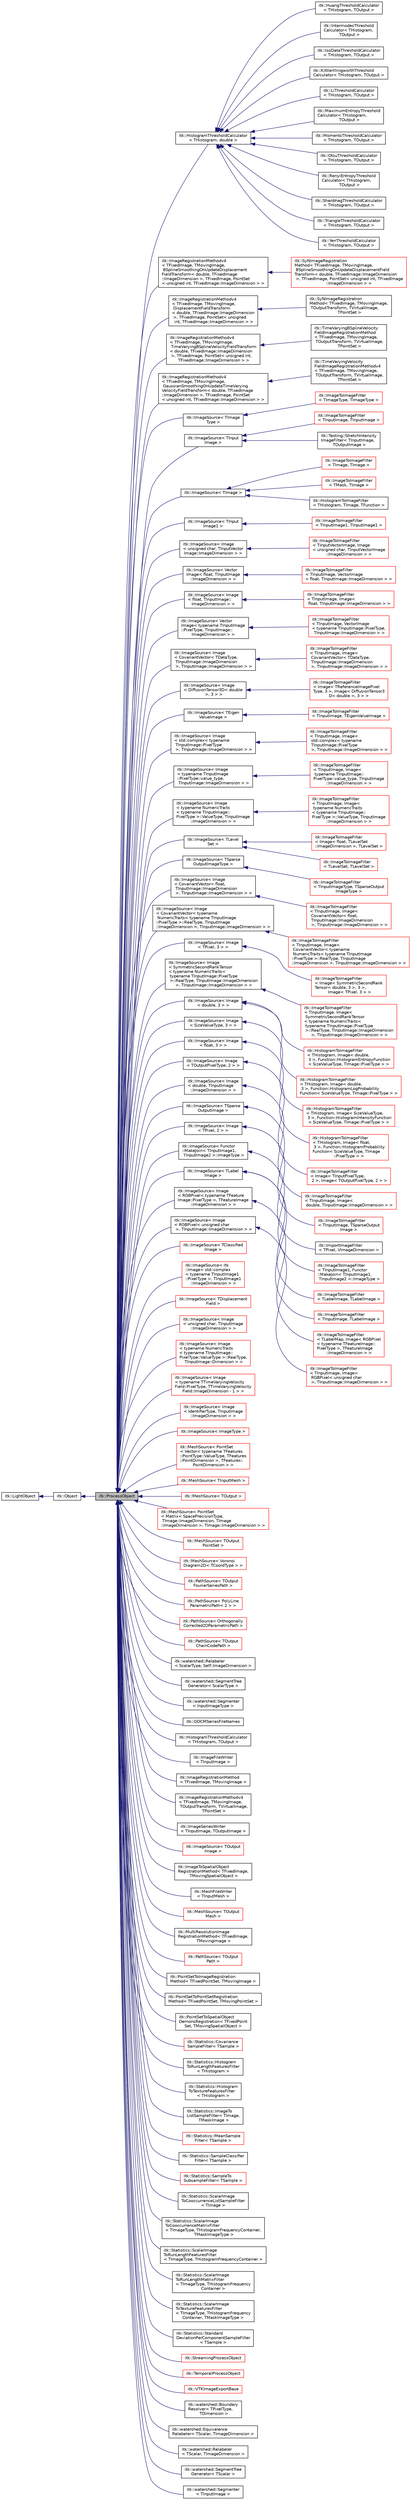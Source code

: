 digraph "itk::ProcessObject"
{
 // LATEX_PDF_SIZE
  edge [fontname="Helvetica",fontsize="10",labelfontname="Helvetica",labelfontsize="10"];
  node [fontname="Helvetica",fontsize="10",shape=record];
  rankdir="LR";
  Node1 [label="itk::ProcessObject",height=0.2,width=0.4,color="black", fillcolor="grey75", style="filled", fontcolor="black",tooltip="The base class for all process objects (source, filters, mappers) in the Insight data processing pipe..."];
  Node2 -> Node1 [dir="back",color="midnightblue",fontsize="10",style="solid",fontname="Helvetica"];
  Node2 [label="itk::Object",height=0.2,width=0.4,color="black", fillcolor="white", style="filled",URL="$classitk_1_1Object.html",tooltip="Base class for most ITK classes."];
  Node3 -> Node2 [dir="back",color="midnightblue",fontsize="10",style="solid",fontname="Helvetica"];
  Node3 [label="itk::LightObject",height=0.2,width=0.4,color="black", fillcolor="white", style="filled",URL="$classitk_1_1LightObject.html",tooltip="Light weight base class for most itk classes."];
  Node1 -> Node4 [dir="back",color="midnightblue",fontsize="10",style="solid",fontname="Helvetica"];
  Node4 [label="itk::HistogramThresholdCalculator\l\< THistogram, double \>",height=0.2,width=0.4,color="black", fillcolor="white", style="filled",URL="$classitk_1_1HistogramThresholdCalculator.html",tooltip=" "];
  Node4 -> Node5 [dir="back",color="midnightblue",fontsize="10",style="solid",fontname="Helvetica"];
  Node5 [label="itk::HuangThresholdCalculator\l\< THistogram, TOutput \>",height=0.2,width=0.4,color="black", fillcolor="white", style="filled",URL="$classitk_1_1HuangThresholdCalculator.html",tooltip="Computes the Huang's threshold for an image."];
  Node4 -> Node6 [dir="back",color="midnightblue",fontsize="10",style="solid",fontname="Helvetica"];
  Node6 [label="itk::IntermodesThreshold\lCalculator\< THistogram,\l TOutput \>",height=0.2,width=0.4,color="black", fillcolor="white", style="filled",URL="$classitk_1_1IntermodesThresholdCalculator.html",tooltip="Computes the Intermodes's threshold for an image."];
  Node4 -> Node7 [dir="back",color="midnightblue",fontsize="10",style="solid",fontname="Helvetica"];
  Node7 [label="itk::IsoDataThresholdCalculator\l\< THistogram, TOutput \>",height=0.2,width=0.4,color="black", fillcolor="white", style="filled",URL="$classitk_1_1IsoDataThresholdCalculator.html",tooltip="Computes the IsoData threshold for an image. Aka intermeans."];
  Node4 -> Node8 [dir="back",color="midnightblue",fontsize="10",style="solid",fontname="Helvetica"];
  Node8 [label="itk::KittlerIllingworthThreshold\lCalculator\< THistogram, TOutput \>",height=0.2,width=0.4,color="black", fillcolor="white", style="filled",URL="$classitk_1_1KittlerIllingworthThresholdCalculator.html",tooltip="Computes the KittlerIllingworth's threshold for an image."];
  Node4 -> Node9 [dir="back",color="midnightblue",fontsize="10",style="solid",fontname="Helvetica"];
  Node9 [label="itk::LiThresholdCalculator\l\< THistogram, TOutput \>",height=0.2,width=0.4,color="black", fillcolor="white", style="filled",URL="$classitk_1_1LiThresholdCalculator.html",tooltip="Computes the Li threshold for an image. Aka intermeans."];
  Node4 -> Node10 [dir="back",color="midnightblue",fontsize="10",style="solid",fontname="Helvetica"];
  Node10 [label="itk::MaximumEntropyThreshold\lCalculator\< THistogram,\l TOutput \>",height=0.2,width=0.4,color="black", fillcolor="white", style="filled",URL="$classitk_1_1MaximumEntropyThresholdCalculator.html",tooltip="Computes the MaximumEntropy's threshold for an image."];
  Node4 -> Node11 [dir="back",color="midnightblue",fontsize="10",style="solid",fontname="Helvetica"];
  Node11 [label="itk::MomentsThresholdCalculator\l\< THistogram, TOutput \>",height=0.2,width=0.4,color="black", fillcolor="white", style="filled",URL="$classitk_1_1MomentsThresholdCalculator.html",tooltip="Computes the Moments's threshold for an image."];
  Node4 -> Node12 [dir="back",color="midnightblue",fontsize="10",style="solid",fontname="Helvetica"];
  Node12 [label="itk::OtsuThresholdCalculator\l\< THistogram, TOutput \>",height=0.2,width=0.4,color="black", fillcolor="white", style="filled",URL="$classitk_1_1OtsuThresholdCalculator.html",tooltip="Computes the Otsu's threshold for an image."];
  Node4 -> Node13 [dir="back",color="midnightblue",fontsize="10",style="solid",fontname="Helvetica"];
  Node13 [label="itk::RenyiEntropyThreshold\lCalculator\< THistogram,\l TOutput \>",height=0.2,width=0.4,color="black", fillcolor="white", style="filled",URL="$classitk_1_1RenyiEntropyThresholdCalculator.html",tooltip="Computes the RenyiEntropy's threshold for an image."];
  Node4 -> Node14 [dir="back",color="midnightblue",fontsize="10",style="solid",fontname="Helvetica"];
  Node14 [label="itk::ShanbhagThresholdCalculator\l\< THistogram, TOutput \>",height=0.2,width=0.4,color="black", fillcolor="white", style="filled",URL="$classitk_1_1ShanbhagThresholdCalculator.html",tooltip="Computes the Shanbhag threshold for an image. Aka intermeans."];
  Node4 -> Node15 [dir="back",color="midnightblue",fontsize="10",style="solid",fontname="Helvetica"];
  Node15 [label="itk::TriangleThresholdCalculator\l\< THistogram, TOutput \>",height=0.2,width=0.4,color="black", fillcolor="white", style="filled",URL="$classitk_1_1TriangleThresholdCalculator.html",tooltip="Computes the Triangle's threshold for an image."];
  Node4 -> Node16 [dir="back",color="midnightblue",fontsize="10",style="solid",fontname="Helvetica"];
  Node16 [label="itk::YenThresholdCalculator\l\< THistogram, TOutput \>",height=0.2,width=0.4,color="black", fillcolor="white", style="filled",URL="$classitk_1_1YenThresholdCalculator.html",tooltip="Computes the Yen's threshold for an image."];
  Node1 -> Node17 [dir="back",color="midnightblue",fontsize="10",style="solid",fontname="Helvetica"];
  Node17 [label="itk::ImageRegistrationMethodv4\l\< TFixedImage, TMovingImage,\l BSplineSmoothingOnUpdateDisplacement\lFieldTransform\< double, TFixedImage\l::ImageDimension \>, TFixedImage, PointSet\l\< unsigned int, TFixedImage::ImageDimension \> \>",height=0.2,width=0.4,color="black", fillcolor="white", style="filled",URL="$classitk_1_1ImageRegistrationMethodv4.html",tooltip=" "];
  Node17 -> Node18 [dir="back",color="midnightblue",fontsize="10",style="solid",fontname="Helvetica"];
  Node18 [label="itk::SyNImageRegistration\lMethod\< TFixedImage, TMovingImage,\l BSplineSmoothingOnUpdateDisplacementField\lTransform\< double, TFixedImage::ImageDimension\l \>, TFixedImage, PointSet\< unsigned int, TFixedImage\l::ImageDimension \> \>",height=0.2,width=0.4,color="red", fillcolor="white", style="filled",URL="$classitk_1_1SyNImageRegistrationMethod.html",tooltip=" "];
  Node1 -> Node20 [dir="back",color="midnightblue",fontsize="10",style="solid",fontname="Helvetica"];
  Node20 [label="itk::ImageRegistrationMethodv4\l\< TFixedImage, TMovingImage,\l DisplacementFieldTransform\l\< double, TFixedImage::ImageDimension\l \>, TFixedImage, PointSet\< unsigned\l int, TFixedImage::ImageDimension \> \>",height=0.2,width=0.4,color="black", fillcolor="white", style="filled",URL="$classitk_1_1ImageRegistrationMethodv4.html",tooltip=" "];
  Node20 -> Node21 [dir="back",color="midnightblue",fontsize="10",style="solid",fontname="Helvetica"];
  Node21 [label="itk::SyNImageRegistration\lMethod\< TFixedImage, TMovingImage,\l TOutputTransform, TVirtualImage,\l TPointSet \>",height=0.2,width=0.4,color="black", fillcolor="white", style="filled",URL="$classitk_1_1SyNImageRegistrationMethod.html",tooltip="Interface method for the performing greedy SyN image registration."];
  Node1 -> Node22 [dir="back",color="midnightblue",fontsize="10",style="solid",fontname="Helvetica"];
  Node22 [label="itk::ImageRegistrationMethodv4\l\< TFixedImage, TMovingImage,\l TimeVaryingBSplineVelocityFieldTransform\l\< double, TFixedImage::ImageDimension\l \>, TFixedImage, PointSet\< unsigned int,\l TFixedImage::ImageDimension \> \>",height=0.2,width=0.4,color="black", fillcolor="white", style="filled",URL="$classitk_1_1ImageRegistrationMethodv4.html",tooltip=" "];
  Node22 -> Node23 [dir="back",color="midnightblue",fontsize="10",style="solid",fontname="Helvetica"];
  Node23 [label="itk::TimeVaryingBSplineVelocity\lFieldImageRegistrationMethod\l\< TFixedImage, TMovingImage,\l TOutputTransform, TVirtualImage,\l TPointSet \>",height=0.2,width=0.4,color="black", fillcolor="white", style="filled",URL="$classitk_1_1TimeVaryingBSplineVelocityFieldImageRegistrationMethod.html",tooltip="Interface method for the current registration framework using the time varying velocity field transfo..."];
  Node1 -> Node24 [dir="back",color="midnightblue",fontsize="10",style="solid",fontname="Helvetica"];
  Node24 [label="itk::ImageRegistrationMethodv4\l\< TFixedImage, TMovingImage,\l GaussianSmoothingOnUpdateTimeVarying\lVelocityFieldTransform\< double, TFixedImage\l::ImageDimension \>, TFixedImage, PointSet\l\< unsigned int, TFixedImage::ImageDimension \> \>",height=0.2,width=0.4,color="black", fillcolor="white", style="filled",URL="$classitk_1_1ImageRegistrationMethodv4.html",tooltip=" "];
  Node24 -> Node25 [dir="back",color="midnightblue",fontsize="10",style="solid",fontname="Helvetica"];
  Node25 [label="itk::TimeVaryingVelocity\lFieldImageRegistrationMethodv4\l\< TFixedImage, TMovingImage,\l TOutputTransform, TVirtualImage,\l TPointSet \>",height=0.2,width=0.4,color="black", fillcolor="white", style="filled",URL="$classitk_1_1TimeVaryingVelocityFieldImageRegistrationMethodv4.html",tooltip="Interface method for the current registration framework using the time varying velocity field transfo..."];
  Node1 -> Node26 [dir="back",color="midnightblue",fontsize="10",style="solid",fontname="Helvetica"];
  Node26 [label="itk::ImageSource\< TImage\lType \>",height=0.2,width=0.4,color="black", fillcolor="white", style="filled",URL="$classitk_1_1ImageSource.html",tooltip=" "];
  Node26 -> Node27 [dir="back",color="midnightblue",fontsize="10",style="solid",fontname="Helvetica"];
  Node27 [label="itk::ImageToImageFilter\l\< TImageType, TImageType \>",height=0.2,width=0.4,color="red", fillcolor="white", style="filled",URL="$classitk_1_1ImageToImageFilter.html",tooltip=" "];
  Node1 -> Node39 [dir="back",color="midnightblue",fontsize="10",style="solid",fontname="Helvetica"];
  Node39 [label="itk::ImageSource\< TInput\lImage \>",height=0.2,width=0.4,color="black", fillcolor="white", style="filled",URL="$classitk_1_1ImageSource.html",tooltip=" "];
  Node39 -> Node40 [dir="back",color="midnightblue",fontsize="10",style="solid",fontname="Helvetica"];
  Node40 [label="itk::ImageToImageFilter\l\< TInputImage, TInputImage \>",height=0.2,width=0.4,color="red", fillcolor="white", style="filled",URL="$classitk_1_1ImageToImageFilter.html",tooltip=" "];
  Node39 -> Node152 [dir="back",color="midnightblue",fontsize="10",style="solid",fontname="Helvetica"];
  Node152 [label="itk::Testing::StretchIntensity\lImageFilter\< TInputImage,\l TOutputImage \>",height=0.2,width=0.4,color="black", fillcolor="white", style="filled",URL="$classitk_1_1Testing_1_1StretchIntensityImageFilter.html",tooltip="Applies a linear transformation to the intensity levels of the input Image."];
  Node1 -> Node153 [dir="back",color="midnightblue",fontsize="10",style="solid",fontname="Helvetica"];
  Node153 [label="itk::ImageSource\< TImage \>",height=0.2,width=0.4,color="black", fillcolor="white", style="filled",URL="$classitk_1_1ImageSource.html",tooltip=" "];
  Node153 -> Node154 [dir="back",color="midnightblue",fontsize="10",style="solid",fontname="Helvetica"];
  Node154 [label="itk::ImageToImageFilter\l\< TImage, TImage \>",height=0.2,width=0.4,color="red", fillcolor="white", style="filled",URL="$classitk_1_1ImageToImageFilter.html",tooltip=" "];
  Node153 -> Node214 [dir="back",color="midnightblue",fontsize="10",style="solid",fontname="Helvetica"];
  Node214 [label="itk::ImageToImageFilter\l\< TMask, TImage \>",height=0.2,width=0.4,color="red", fillcolor="white", style="filled",URL="$classitk_1_1ImageToImageFilter.html",tooltip=" "];
  Node153 -> Node218 [dir="back",color="midnightblue",fontsize="10",style="solid",fontname="Helvetica"];
  Node218 [label="itk::HistogramToImageFilter\l\< THistogram, TImage, TFunction \>",height=0.2,width=0.4,color="black", fillcolor="white", style="filled",URL="$classitk_1_1HistogramToImageFilter.html",tooltip="This class takes a histogram as an input and returns an image of type specified by the functor."];
  Node1 -> Node219 [dir="back",color="midnightblue",fontsize="10",style="solid",fontname="Helvetica"];
  Node219 [label="itk::ImageSource\< TInput\lImage1 \>",height=0.2,width=0.4,color="black", fillcolor="white", style="filled",URL="$classitk_1_1ImageSource.html",tooltip=" "];
  Node219 -> Node220 [dir="back",color="midnightblue",fontsize="10",style="solid",fontname="Helvetica"];
  Node220 [label="itk::ImageToImageFilter\l\< TInputImage1, TInputImage1 \>",height=0.2,width=0.4,color="red", fillcolor="white", style="filled",URL="$classitk_1_1ImageToImageFilter.html",tooltip=" "];
  Node1 -> Node237 [dir="back",color="midnightblue",fontsize="10",style="solid",fontname="Helvetica"];
  Node237 [label="itk::ImageSource\< Image\l\< unsigned char, TInputVector\lImage::ImageDimension \> \>",height=0.2,width=0.4,color="black", fillcolor="white", style="filled",URL="$classitk_1_1ImageSource.html",tooltip=" "];
  Node237 -> Node238 [dir="back",color="midnightblue",fontsize="10",style="solid",fontname="Helvetica"];
  Node238 [label="itk::ImageToImageFilter\l\< TInputVectorImage, Image\l\< unsigned char, TInputVectorImage\l::ImageDimension \> \>",height=0.2,width=0.4,color="red", fillcolor="white", style="filled",URL="$classitk_1_1ImageToImageFilter.html",tooltip=" "];
  Node1 -> Node240 [dir="back",color="midnightblue",fontsize="10",style="solid",fontname="Helvetica"];
  Node240 [label="itk::ImageSource\< Vector\lImage\< float, TInputImage\l::ImageDimension \> \>",height=0.2,width=0.4,color="black", fillcolor="white", style="filled",URL="$classitk_1_1ImageSource.html",tooltip=" "];
  Node240 -> Node241 [dir="back",color="midnightblue",fontsize="10",style="solid",fontname="Helvetica"];
  Node241 [label="itk::ImageToImageFilter\l\< TInputImage, VectorImage\l\< float, TInputImage::ImageDimension \> \>",height=0.2,width=0.4,color="red", fillcolor="white", style="filled",URL="$classitk_1_1ImageToImageFilter.html",tooltip=" "];
  Node1 -> Node243 [dir="back",color="midnightblue",fontsize="10",style="solid",fontname="Helvetica"];
  Node243 [label="itk::ImageSource\< Image\l\< float, TInputImage::\lImageDimension \> \>",height=0.2,width=0.4,color="black", fillcolor="white", style="filled",URL="$classitk_1_1ImageSource.html",tooltip=" "];
  Node243 -> Node244 [dir="back",color="midnightblue",fontsize="10",style="solid",fontname="Helvetica"];
  Node244 [label="itk::ImageToImageFilter\l\< TInputImage, Image\<\l float, TInputImage::ImageDimension \> \>",height=0.2,width=0.4,color="red", fillcolor="white", style="filled",URL="$classitk_1_1ImageToImageFilter.html",tooltip=" "];
  Node1 -> Node267 [dir="back",color="midnightblue",fontsize="10",style="solid",fontname="Helvetica"];
  Node267 [label="itk::ImageSource\< Vector\lImage\< typename TInputImage\l::PixelType, TInputImage::\lImageDimension \> \>",height=0.2,width=0.4,color="black", fillcolor="white", style="filled",URL="$classitk_1_1ImageSource.html",tooltip=" "];
  Node267 -> Node268 [dir="back",color="midnightblue",fontsize="10",style="solid",fontname="Helvetica"];
  Node268 [label="itk::ImageToImageFilter\l\< TInputImage, VectorImage\l\< typename TInputImage::PixelType,\l TInputImage::ImageDimension \> \>",height=0.2,width=0.4,color="red", fillcolor="white", style="filled",URL="$classitk_1_1ImageToImageFilter.html",tooltip=" "];
  Node1 -> Node270 [dir="back",color="midnightblue",fontsize="10",style="solid",fontname="Helvetica"];
  Node270 [label="itk::ImageSource\< Image\l\< CovariantVector\< TDataType,\l TInputImage::ImageDimension\l \>, TInputImage::ImageDimension \> \>",height=0.2,width=0.4,color="black", fillcolor="white", style="filled",URL="$classitk_1_1ImageSource.html",tooltip=" "];
  Node270 -> Node271 [dir="back",color="midnightblue",fontsize="10",style="solid",fontname="Helvetica"];
  Node271 [label="itk::ImageToImageFilter\l\< TInputImage, Image\<\l CovariantVector\< TDataType,\l TInputImage::ImageDimension\l \>, TInputImage::ImageDimension \> \>",height=0.2,width=0.4,color="red", fillcolor="white", style="filled",URL="$classitk_1_1ImageToImageFilter.html",tooltip=" "];
  Node1 -> Node273 [dir="back",color="midnightblue",fontsize="10",style="solid",fontname="Helvetica"];
  Node273 [label="itk::ImageSource\< Image\l\< DiffusionTensor3D\< double\l \>, 3 \> \>",height=0.2,width=0.4,color="black", fillcolor="white", style="filled",URL="$classitk_1_1ImageSource.html",tooltip=" "];
  Node273 -> Node274 [dir="back",color="midnightblue",fontsize="10",style="solid",fontname="Helvetica"];
  Node274 [label="itk::ImageToImageFilter\l\< Image\< TReferenceImagePixel\lType, 3 \>, Image\< DiffusionTensor3\lD\< double \>, 3 \> \>",height=0.2,width=0.4,color="red", fillcolor="white", style="filled",URL="$classitk_1_1ImageToImageFilter.html",tooltip=" "];
  Node1 -> Node276 [dir="back",color="midnightblue",fontsize="10",style="solid",fontname="Helvetica"];
  Node276 [label="itk::ImageSource\< TEigen\lValueImage \>",height=0.2,width=0.4,color="black", fillcolor="white", style="filled",URL="$classitk_1_1ImageSource.html",tooltip=" "];
  Node276 -> Node277 [dir="back",color="midnightblue",fontsize="10",style="solid",fontname="Helvetica"];
  Node277 [label="itk::ImageToImageFilter\l\< TInputImage, TEigenValueImage \>",height=0.2,width=0.4,color="red", fillcolor="white", style="filled",URL="$classitk_1_1ImageToImageFilter.html",tooltip=" "];
  Node1 -> Node279 [dir="back",color="midnightblue",fontsize="10",style="solid",fontname="Helvetica"];
  Node279 [label="itk::ImageSource\< Image\l\< std::complex\< typename\l TInputImage::PixelType\l \>, TInputImage::ImageDimension \> \>",height=0.2,width=0.4,color="black", fillcolor="white", style="filled",URL="$classitk_1_1ImageSource.html",tooltip=" "];
  Node279 -> Node280 [dir="back",color="midnightblue",fontsize="10",style="solid",fontname="Helvetica"];
  Node280 [label="itk::ImageToImageFilter\l\< TInputImage, Image\<\l std::complex\< typename\l TInputImage::PixelType\l \>, TInputImage::ImageDimension \> \>",height=0.2,width=0.4,color="red", fillcolor="white", style="filled",URL="$classitk_1_1ImageToImageFilter.html",tooltip=" "];
  Node1 -> Node293 [dir="back",color="midnightblue",fontsize="10",style="solid",fontname="Helvetica"];
  Node293 [label="itk::ImageSource\< Image\l\< typename TInputImage\l::PixelType::value_type,\l TInputImage::ImageDimension \> \>",height=0.2,width=0.4,color="black", fillcolor="white", style="filled",URL="$classitk_1_1ImageSource.html",tooltip=" "];
  Node293 -> Node294 [dir="back",color="midnightblue",fontsize="10",style="solid",fontname="Helvetica"];
  Node294 [label="itk::ImageToImageFilter\l\< TInputImage, Image\<\l typename TInputImage::\lPixelType::value_type, TInputImage\l::ImageDimension \> \>",height=0.2,width=0.4,color="red", fillcolor="white", style="filled",URL="$classitk_1_1ImageToImageFilter.html",tooltip=" "];
  Node1 -> Node303 [dir="back",color="midnightblue",fontsize="10",style="solid",fontname="Helvetica"];
  Node303 [label="itk::ImageSource\< Image\l\< typename NumericTraits\l\< typename TInputImage::\lPixelType \>::ValueType, TInputImage\l::ImageDimension \> \>",height=0.2,width=0.4,color="black", fillcolor="white", style="filled",URL="$classitk_1_1ImageSource.html",tooltip=" "];
  Node303 -> Node304 [dir="back",color="midnightblue",fontsize="10",style="solid",fontname="Helvetica"];
  Node304 [label="itk::ImageToImageFilter\l\< TInputImage, Image\<\l typename NumericTraits\l\< typename TInputImage::\lPixelType \>::ValueType, TInputImage\l::ImageDimension \> \>",height=0.2,width=0.4,color="red", fillcolor="white", style="filled",URL="$classitk_1_1ImageToImageFilter.html",tooltip=" "];
  Node1 -> Node309 [dir="back",color="midnightblue",fontsize="10",style="solid",fontname="Helvetica"];
  Node309 [label="itk::ImageSource\< TLevel\lSet \>",height=0.2,width=0.4,color="black", fillcolor="white", style="filled",URL="$classitk_1_1ImageSource.html",tooltip=" "];
  Node309 -> Node310 [dir="back",color="midnightblue",fontsize="10",style="solid",fontname="Helvetica"];
  Node310 [label="itk::ImageToImageFilter\l\< Image\< float, TLevelSet\l::ImageDimension \>, TLevelSet \>",height=0.2,width=0.4,color="red", fillcolor="white", style="filled",URL="$classitk_1_1ImageToImageFilter.html",tooltip=" "];
  Node309 -> Node315 [dir="back",color="midnightblue",fontsize="10",style="solid",fontname="Helvetica"];
  Node315 [label="itk::ImageToImageFilter\l\< TLevelSet, TLevelSet \>",height=0.2,width=0.4,color="red", fillcolor="white", style="filled",URL="$classitk_1_1ImageToImageFilter.html",tooltip=" "];
  Node1 -> Node318 [dir="back",color="midnightblue",fontsize="10",style="solid",fontname="Helvetica"];
  Node318 [label="itk::ImageSource\< TSparse\lOutputImageType \>",height=0.2,width=0.4,color="black", fillcolor="white", style="filled",URL="$classitk_1_1ImageSource.html",tooltip=" "];
  Node318 -> Node319 [dir="back",color="midnightblue",fontsize="10",style="solid",fontname="Helvetica"];
  Node319 [label="itk::ImageToImageFilter\l\< TInputImageType, TSparseOutput\lImageType \>",height=0.2,width=0.4,color="red", fillcolor="white", style="filled",URL="$classitk_1_1ImageToImageFilter.html",tooltip=" "];
  Node1 -> Node323 [dir="back",color="midnightblue",fontsize="10",style="solid",fontname="Helvetica"];
  Node323 [label="itk::ImageSource\< Image\l\< CovariantVector\< float,\l TInputImage::ImageDimension\l \>, TInputImage::ImageDimension \> \>",height=0.2,width=0.4,color="black", fillcolor="white", style="filled",URL="$classitk_1_1ImageSource.html",tooltip=" "];
  Node323 -> Node324 [dir="back",color="midnightblue",fontsize="10",style="solid",fontname="Helvetica"];
  Node324 [label="itk::ImageToImageFilter\l\< TInputImage, Image\<\l CovariantVector\< float,\l TInputImage::ImageDimension\l \>, TInputImage::ImageDimension \> \>",height=0.2,width=0.4,color="red", fillcolor="white", style="filled",URL="$classitk_1_1ImageToImageFilter.html",tooltip=" "];
  Node1 -> Node326 [dir="back",color="midnightblue",fontsize="10",style="solid",fontname="Helvetica"];
  Node326 [label="itk::ImageSource\< Image\l\< CovariantVector\< typename\l NumericTraits\< typename TInputImage\l::PixelType \>::RealType, TInputImage\l::ImageDimension \>, TInputImage::ImageDimension \> \>",height=0.2,width=0.4,color="black", fillcolor="white", style="filled",URL="$classitk_1_1ImageSource.html",tooltip=" "];
  Node326 -> Node327 [dir="back",color="midnightblue",fontsize="10",style="solid",fontname="Helvetica"];
  Node327 [label="itk::ImageToImageFilter\l\< TInputImage, Image\<\l CovariantVector\< typename\l NumericTraits\< typename TInputImage\l::PixelType \>::RealType, TInputImage\l::ImageDimension \>, TInputImage::ImageDimension \> \>",height=0.2,width=0.4,color="red", fillcolor="white", style="filled",URL="$classitk_1_1ImageToImageFilter.html",tooltip=" "];
  Node1 -> Node329 [dir="back",color="midnightblue",fontsize="10",style="solid",fontname="Helvetica"];
  Node329 [label="itk::ImageSource\< Image\l\< TPixel, 3 \> \>",height=0.2,width=0.4,color="black", fillcolor="white", style="filled",URL="$classitk_1_1ImageSource.html",tooltip=" "];
  Node329 -> Node330 [dir="back",color="midnightblue",fontsize="10",style="solid",fontname="Helvetica"];
  Node330 [label="itk::ImageToImageFilter\l\< Image\< SymmetricSecondRank\lTensor\< double, 3 \>, 3 \>,\l Image\< TPixel, 3 \> \>",height=0.2,width=0.4,color="red", fillcolor="white", style="filled",URL="$classitk_1_1ImageToImageFilter.html",tooltip=" "];
  Node1 -> Node332 [dir="back",color="midnightblue",fontsize="10",style="solid",fontname="Helvetica"];
  Node332 [label="itk::ImageSource\< Image\l\< SymmetricSecondRankTensor\l\< typename NumericTraits\<\l typename TInputImage::PixelType\l \>::RealType, TInputImage::ImageDimension\l \>, TInputImage::ImageDimension \> \>",height=0.2,width=0.4,color="black", fillcolor="white", style="filled",URL="$classitk_1_1ImageSource.html",tooltip=" "];
  Node332 -> Node333 [dir="back",color="midnightblue",fontsize="10",style="solid",fontname="Helvetica"];
  Node333 [label="itk::ImageToImageFilter\l\< TInputImage, Image\<\l SymmetricSecondRankTensor\l\< typename NumericTraits\<\l typename TInputImage::PixelType\l \>::RealType, TInputImage::ImageDimension\l \>, TInputImage::ImageDimension \> \>",height=0.2,width=0.4,color="red", fillcolor="white", style="filled",URL="$classitk_1_1ImageToImageFilter.html",tooltip=" "];
  Node1 -> Node335 [dir="back",color="midnightblue",fontsize="10",style="solid",fontname="Helvetica"];
  Node335 [label="itk::ImageSource\< Image\l\< double, 3 \> \>",height=0.2,width=0.4,color="black", fillcolor="white", style="filled",URL="$classitk_1_1ImageSource.html",tooltip=" "];
  Node335 -> Node336 [dir="back",color="midnightblue",fontsize="10",style="solid",fontname="Helvetica"];
  Node336 [label="itk::HistogramToImageFilter\l\< THistogram, Image\< double,\l 3 \>, Function::HistogramEntropyFunction\l\< SizeValueType, TImage::PixelType \> \>",height=0.2,width=0.4,color="red", fillcolor="white", style="filled",URL="$classitk_1_1HistogramToImageFilter.html",tooltip=" "];
  Node335 -> Node338 [dir="back",color="midnightblue",fontsize="10",style="solid",fontname="Helvetica"];
  Node338 [label="itk::HistogramToImageFilter\l\< THistogram, Image\< double,\l 3 \>, Function::HistogramLogProbability\lFunction\< SizeValueType, TImage::PixelType \> \>",height=0.2,width=0.4,color="red", fillcolor="white", style="filled",URL="$classitk_1_1HistogramToImageFilter.html",tooltip=" "];
  Node1 -> Node340 [dir="back",color="midnightblue",fontsize="10",style="solid",fontname="Helvetica"];
  Node340 [label="itk::ImageSource\< Image\l\< SizeValueType, 3 \> \>",height=0.2,width=0.4,color="black", fillcolor="white", style="filled",URL="$classitk_1_1ImageSource.html",tooltip=" "];
  Node340 -> Node341 [dir="back",color="midnightblue",fontsize="10",style="solid",fontname="Helvetica"];
  Node341 [label="itk::HistogramToImageFilter\l\< THistogram, Image\< SizeValueType,\l 3 \>, Function::HistogramIntensityFunction\l\< SizeValueType, TImage::PixelType \> \>",height=0.2,width=0.4,color="red", fillcolor="white", style="filled",URL="$classitk_1_1HistogramToImageFilter.html",tooltip=" "];
  Node1 -> Node343 [dir="back",color="midnightblue",fontsize="10",style="solid",fontname="Helvetica"];
  Node343 [label="itk::ImageSource\< Image\l\< float, 3 \> \>",height=0.2,width=0.4,color="black", fillcolor="white", style="filled",URL="$classitk_1_1ImageSource.html",tooltip=" "];
  Node343 -> Node344 [dir="back",color="midnightblue",fontsize="10",style="solid",fontname="Helvetica"];
  Node344 [label="itk::HistogramToImageFilter\l\< THistogram, Image\< float,\l 3 \>, Function::HistogramProbability\lFunction\< SizeValueType, TImage\l::PixelType \> \>",height=0.2,width=0.4,color="red", fillcolor="white", style="filled",URL="$classitk_1_1HistogramToImageFilter.html",tooltip=" "];
  Node1 -> Node346 [dir="back",color="midnightblue",fontsize="10",style="solid",fontname="Helvetica"];
  Node346 [label="itk::ImageSource\< Image\l\< TOutputPixelType, 2 \> \>",height=0.2,width=0.4,color="black", fillcolor="white", style="filled",URL="$classitk_1_1ImageSource.html",tooltip=" "];
  Node346 -> Node347 [dir="back",color="midnightblue",fontsize="10",style="solid",fontname="Helvetica"];
  Node347 [label="itk::ImageToImageFilter\l\< Image\< TInputPixelType,\l 2 \>, Image\< TOutputPixelType, 2 \> \>",height=0.2,width=0.4,color="red", fillcolor="white", style="filled",URL="$classitk_1_1ImageToImageFilter.html",tooltip=" "];
  Node1 -> Node350 [dir="back",color="midnightblue",fontsize="10",style="solid",fontname="Helvetica"];
  Node350 [label="itk::ImageSource\< Image\l\< double, TInputImage\l::ImageDimension \> \>",height=0.2,width=0.4,color="black", fillcolor="white", style="filled",URL="$classitk_1_1ImageSource.html",tooltip=" "];
  Node350 -> Node351 [dir="back",color="midnightblue",fontsize="10",style="solid",fontname="Helvetica"];
  Node351 [label="itk::ImageToImageFilter\l\< TInputImage, Image\<\l double, TInputImage::ImageDimension \> \>",height=0.2,width=0.4,color="red", fillcolor="white", style="filled",URL="$classitk_1_1ImageToImageFilter.html",tooltip=" "];
  Node1 -> Node355 [dir="back",color="midnightblue",fontsize="10",style="solid",fontname="Helvetica"];
  Node355 [label="itk::ImageSource\< TSparse\lOutputImage \>",height=0.2,width=0.4,color="black", fillcolor="white", style="filled",URL="$classitk_1_1ImageSource.html",tooltip=" "];
  Node355 -> Node356 [dir="back",color="midnightblue",fontsize="10",style="solid",fontname="Helvetica"];
  Node356 [label="itk::ImageToImageFilter\l\< TInputImage, TSparseOutput\lImage \>",height=0.2,width=0.4,color="red", fillcolor="white", style="filled",URL="$classitk_1_1ImageToImageFilter.html",tooltip=" "];
  Node1 -> Node361 [dir="back",color="midnightblue",fontsize="10",style="solid",fontname="Helvetica"];
  Node361 [label="itk::ImageSource\< Image\l\< TPixel, 2 \> \>",height=0.2,width=0.4,color="black", fillcolor="white", style="filled",URL="$classitk_1_1ImageSource.html",tooltip=" "];
  Node361 -> Node362 [dir="back",color="midnightblue",fontsize="10",style="solid",fontname="Helvetica"];
  Node362 [label="itk::ImportImageFilter\l\< TPixel, VImageDimension \>",height=0.2,width=0.4,color="black", fillcolor="white", style="filled",URL="$classitk_1_1ImportImageFilter.html",tooltip="Import data from a standard C array into an itk::Image."];
  Node1 -> Node363 [dir="back",color="midnightblue",fontsize="10",style="solid",fontname="Helvetica"];
  Node363 [label="itk::ImageSource\< Functor\l::MakeJoin\< TInputImage1,\l TInputImage2 \>::ImageType \>",height=0.2,width=0.4,color="black", fillcolor="white", style="filled",URL="$classitk_1_1ImageSource.html",tooltip=" "];
  Node363 -> Node364 [dir="back",color="midnightblue",fontsize="10",style="solid",fontname="Helvetica"];
  Node364 [label="itk::ImageToImageFilter\l\< TInputImage1, Functor\l::MakeJoin\< TInputImage1,\l TInputImage2 \>::ImageType \>",height=0.2,width=0.4,color="red", fillcolor="white", style="filled",URL="$classitk_1_1ImageToImageFilter.html",tooltip=" "];
  Node1 -> Node368 [dir="back",color="midnightblue",fontsize="10",style="solid",fontname="Helvetica"];
  Node368 [label="itk::ImageSource\< TLabel\lImage \>",height=0.2,width=0.4,color="black", fillcolor="white", style="filled",URL="$classitk_1_1ImageSource.html",tooltip=" "];
  Node368 -> Node369 [dir="back",color="midnightblue",fontsize="10",style="solid",fontname="Helvetica"];
  Node369 [label="itk::ImageToImageFilter\l\< TLabelImage, TLabelImage \>",height=0.2,width=0.4,color="red", fillcolor="white", style="filled",URL="$classitk_1_1ImageToImageFilter.html",tooltip=" "];
  Node368 -> Node371 [dir="back",color="midnightblue",fontsize="10",style="solid",fontname="Helvetica"];
  Node371 [label="itk::ImageToImageFilter\l\< TInputImage, TLabelImage \>",height=0.2,width=0.4,color="red", fillcolor="white", style="filled",URL="$classitk_1_1ImageToImageFilter.html",tooltip=" "];
  Node1 -> Node373 [dir="back",color="midnightblue",fontsize="10",style="solid",fontname="Helvetica"];
  Node373 [label="itk::ImageSource\< Image\l\< RGBPixel\< typename TFeature\lImage::PixelType \>, TFeatureImage\l::ImageDimension \> \>",height=0.2,width=0.4,color="black", fillcolor="white", style="filled",URL="$classitk_1_1ImageSource.html",tooltip=" "];
  Node373 -> Node374 [dir="back",color="midnightblue",fontsize="10",style="solid",fontname="Helvetica"];
  Node374 [label="itk::ImageToImageFilter\l\< TLabelMap, Image\< RGBPixel\l\< typename TFeatureImage::\lPixelType \>, TFeatureImage\l::ImageDimension \> \>",height=0.2,width=0.4,color="red", fillcolor="white", style="filled",URL="$classitk_1_1ImageToImageFilter.html",tooltip=" "];
  Node1 -> Node378 [dir="back",color="midnightblue",fontsize="10",style="solid",fontname="Helvetica"];
  Node378 [label="itk::ImageSource\< Image\l\< RGBPixel\< unsigned char\l \>, TInputImage::ImageDimension \> \>",height=0.2,width=0.4,color="black", fillcolor="white", style="filled",URL="$classitk_1_1ImageSource.html",tooltip=" "];
  Node378 -> Node379 [dir="back",color="midnightblue",fontsize="10",style="solid",fontname="Helvetica"];
  Node379 [label="itk::ImageToImageFilter\l\< TInputImage, Image\<\l RGBPixel\< unsigned char\l \>, TInputImage::ImageDimension \> \>",height=0.2,width=0.4,color="red", fillcolor="white", style="filled",URL="$classitk_1_1ImageToImageFilter.html",tooltip=" "];
  Node1 -> Node382 [dir="back",color="midnightblue",fontsize="10",style="solid",fontname="Helvetica"];
  Node382 [label="itk::ImageSource\< TClassified\lImage \>",height=0.2,width=0.4,color="red", fillcolor="white", style="filled",URL="$classitk_1_1ImageSource.html",tooltip=" "];
  Node1 -> Node386 [dir="back",color="midnightblue",fontsize="10",style="solid",fontname="Helvetica"];
  Node386 [label="itk::ImageSource\< itk\l::Image\< std::complex\l\< typename TInputImage1\l::PixelType \>, TInputImage1\l::ImageDimension \> \>",height=0.2,width=0.4,color="red", fillcolor="white", style="filled",URL="$classitk_1_1ImageSource.html",tooltip=" "];
  Node1 -> Node391 [dir="back",color="midnightblue",fontsize="10",style="solid",fontname="Helvetica"];
  Node391 [label="itk::ImageSource\< TDisplacement\lField \>",height=0.2,width=0.4,color="red", fillcolor="white", style="filled",URL="$classitk_1_1ImageSource.html",tooltip=" "];
  Node1 -> Node415 [dir="back",color="midnightblue",fontsize="10",style="solid",fontname="Helvetica"];
  Node415 [label="itk::ImageSource\< Image\l\< unsigned char, TInputImage\l::ImageDimension \> \>",height=0.2,width=0.4,color="red", fillcolor="white", style="filled",URL="$classitk_1_1ImageSource.html",tooltip=" "];
  Node1 -> Node418 [dir="back",color="midnightblue",fontsize="10",style="solid",fontname="Helvetica"];
  Node418 [label="itk::ImageSource\< Image\l\< typename NumericTraits\l\< typename TInputImage::\lPixelType::ValueType \>::RealType,\l TInputImage::Dimension \> \>",height=0.2,width=0.4,color="red", fillcolor="white", style="filled",URL="$classitk_1_1ImageSource.html",tooltip=" "];
  Node1 -> Node425 [dir="back",color="midnightblue",fontsize="10",style="solid",fontname="Helvetica"];
  Node425 [label="itk::ImageSource\< Image\l\< typename TTimeVaryingVelocity\lField::PixelType, TTimeVaryingVelocity\lField::ImageDimension - 1 \> \>",height=0.2,width=0.4,color="red", fillcolor="white", style="filled",URL="$classitk_1_1ImageSource.html",tooltip=" "];
  Node1 -> Node428 [dir="back",color="midnightblue",fontsize="10",style="solid",fontname="Helvetica"];
  Node428 [label="itk::ImageSource\< Image\l\< IdentifierType, TInputImage\l::ImageDimension \> \>",height=0.2,width=0.4,color="red", fillcolor="white", style="filled",URL="$classitk_1_1ImageSource.html",tooltip=" "];
  Node1 -> Node432 [dir="back",color="midnightblue",fontsize="10",style="solid",fontname="Helvetica"];
  Node432 [label="itk::ImageSource\< ImageType \>",height=0.2,width=0.4,color="red", fillcolor="white", style="filled",URL="$classitk_1_1ImageSource.html",tooltip=" "];
  Node1 -> Node439 [dir="back",color="midnightblue",fontsize="10",style="solid",fontname="Helvetica"];
  Node439 [label="itk::MeshSource\< PointSet\l\< Vector\< typename TFeatures\l::PointType::ValueType, TFeatures\l::PointDimension \>, TFeatures::\lPointDimension \> \>",height=0.2,width=0.4,color="red", fillcolor="white", style="filled",URL="$classitk_1_1MeshSource.html",tooltip=" "];
  Node1 -> Node442 [dir="back",color="midnightblue",fontsize="10",style="solid",fontname="Helvetica"];
  Node442 [label="itk::MeshSource\< TInputMesh \>",height=0.2,width=0.4,color="red", fillcolor="white", style="filled",URL="$classitk_1_1MeshSource.html",tooltip=" "];
  Node1 -> Node458 [dir="back",color="midnightblue",fontsize="10",style="solid",fontname="Helvetica"];
  Node458 [label="itk::MeshSource\< TOutput \>",height=0.2,width=0.4,color="red", fillcolor="white", style="filled",URL="$classitk_1_1MeshSource.html",tooltip=" "];
  Node1 -> Node465 [dir="back",color="midnightblue",fontsize="10",style="solid",fontname="Helvetica"];
  Node465 [label="itk::MeshSource\< PointSet\l\< Matrix\< SpacePrecisionType,\l TImage::ImageDimension, TImage\l::ImageDimension \>, TImage::ImageDimension \> \>",height=0.2,width=0.4,color="red", fillcolor="white", style="filled",URL="$classitk_1_1MeshSource.html",tooltip=" "];
  Node1 -> Node468 [dir="back",color="midnightblue",fontsize="10",style="solid",fontname="Helvetica"];
  Node468 [label="itk::MeshSource\< TOutput\lPointSet \>",height=0.2,width=0.4,color="red", fillcolor="white", style="filled",URL="$classitk_1_1MeshSource.html",tooltip=" "];
  Node1 -> Node470 [dir="back",color="midnightblue",fontsize="10",style="solid",fontname="Helvetica"];
  Node470 [label="itk::MeshSource\< Voronoi\lDiagram2D\< TCoordType \> \>",height=0.2,width=0.4,color="red", fillcolor="white", style="filled",URL="$classitk_1_1MeshSource.html",tooltip=" "];
  Node1 -> Node472 [dir="back",color="midnightblue",fontsize="10",style="solid",fontname="Helvetica"];
  Node472 [label="itk::PathSource\< TOutput\lFourierSeriesPath \>",height=0.2,width=0.4,color="red", fillcolor="white", style="filled",URL="$classitk_1_1PathSource.html",tooltip=" "];
  Node1 -> Node475 [dir="back",color="midnightblue",fontsize="10",style="solid",fontname="Helvetica"];
  Node475 [label="itk::PathSource\< PolyLine\lParametricPath\< 2 \> \>",height=0.2,width=0.4,color="red", fillcolor="white", style="filled",URL="$classitk_1_1PathSource.html",tooltip=" "];
  Node1 -> Node478 [dir="back",color="midnightblue",fontsize="10",style="solid",fontname="Helvetica"];
  Node478 [label="itk::PathSource\< Orthogonally\lCorrected2DParametricPath \>",height=0.2,width=0.4,color="red", fillcolor="white", style="filled",URL="$classitk_1_1PathSource.html",tooltip=" "];
  Node1 -> Node482 [dir="back",color="midnightblue",fontsize="10",style="solid",fontname="Helvetica"];
  Node482 [label="itk::PathSource\< TOutput\lChainCodePath \>",height=0.2,width=0.4,color="red", fillcolor="white", style="filled",URL="$classitk_1_1PathSource.html",tooltip=" "];
  Node1 -> Node485 [dir="back",color="midnightblue",fontsize="10",style="solid",fontname="Helvetica"];
  Node485 [label="itk::watershed::Relabeler\l\< ScalarType, Self::ImageDimension \>",height=0.2,width=0.4,color="black", fillcolor="white", style="filled",URL="$classitk_1_1watershed_1_1Relabeler.html",tooltip=" "];
  Node1 -> Node486 [dir="back",color="midnightblue",fontsize="10",style="solid",fontname="Helvetica"];
  Node486 [label="itk::watershed::SegmentTree\lGenerator\< ScalarType \>",height=0.2,width=0.4,color="black", fillcolor="white", style="filled",URL="$classitk_1_1watershed_1_1SegmentTreeGenerator.html",tooltip=" "];
  Node1 -> Node487 [dir="back",color="midnightblue",fontsize="10",style="solid",fontname="Helvetica"];
  Node487 [label="itk::watershed::Segmenter\l\< InputImageType \>",height=0.2,width=0.4,color="black", fillcolor="white", style="filled",URL="$classitk_1_1watershed_1_1Segmenter.html",tooltip=" "];
  Node1 -> Node488 [dir="back",color="midnightblue",fontsize="10",style="solid",fontname="Helvetica"];
  Node488 [label="itk::GDCMSeriesFileNames",height=0.2,width=0.4,color="black", fillcolor="white", style="filled",URL="$classitk_1_1GDCMSeriesFileNames.html",tooltip="Generate a sequence of filenames from a DICOM series."];
  Node1 -> Node489 [dir="back",color="midnightblue",fontsize="10",style="solid",fontname="Helvetica"];
  Node489 [label="itk::HistogramThresholdCalculator\l\< THistogram, TOutput \>",height=0.2,width=0.4,color="black", fillcolor="white", style="filled",URL="$classitk_1_1HistogramThresholdCalculator.html",tooltip="Base class to compute a threshold value based on the histogram of an image."];
  Node1 -> Node490 [dir="back",color="midnightblue",fontsize="10",style="solid",fontname="Helvetica"];
  Node490 [label="itk::ImageFileWriter\l\< TInputImage \>",height=0.2,width=0.4,color="black", fillcolor="white", style="filled",URL="$classitk_1_1ImageFileWriter.html",tooltip="Writes image data to a single file."];
  Node1 -> Node491 [dir="back",color="midnightblue",fontsize="10",style="solid",fontname="Helvetica"];
  Node491 [label="itk::ImageRegistrationMethod\l\< TFixedImage, TMovingImage \>",height=0.2,width=0.4,color="black", fillcolor="white", style="filled",URL="$classitk_1_1ImageRegistrationMethod.html",tooltip="Base class for Image Registration Methods."];
  Node1 -> Node492 [dir="back",color="midnightblue",fontsize="10",style="solid",fontname="Helvetica"];
  Node492 [label="itk::ImageRegistrationMethodv4\l\< TFixedImage, TMovingImage,\l TOutputTransform, TVirtualImage,\l TPointSet \>",height=0.2,width=0.4,color="black", fillcolor="white", style="filled",URL="$classitk_1_1ImageRegistrationMethodv4.html",tooltip="Interface method for the current registration framework."];
  Node1 -> Node493 [dir="back",color="midnightblue",fontsize="10",style="solid",fontname="Helvetica"];
  Node493 [label="itk::ImageSeriesWriter\l\< TInputImage, TOutputImage \>",height=0.2,width=0.4,color="black", fillcolor="white", style="filled",URL="$classitk_1_1ImageSeriesWriter.html",tooltip="Writes image data to a series of data files."];
  Node1 -> Node494 [dir="back",color="midnightblue",fontsize="10",style="solid",fontname="Helvetica"];
  Node494 [label="itk::ImageSource\< TOutput\lImage \>",height=0.2,width=0.4,color="red", fillcolor="white", style="filled",URL="$classitk_1_1ImageSource.html",tooltip="Base class for all process objects that output image data."];
  Node1 -> Node888 [dir="back",color="midnightblue",fontsize="10",style="solid",fontname="Helvetica"];
  Node888 [label="itk::ImageToSpatialObject\lRegistrationMethod\< TFixedImage,\l TMovingSpatialObject \>",height=0.2,width=0.4,color="black", fillcolor="white", style="filled",URL="$classitk_1_1ImageToSpatialObjectRegistrationMethod.html",tooltip="Base class for Image Registration Methods."];
  Node1 -> Node889 [dir="back",color="midnightblue",fontsize="10",style="solid",fontname="Helvetica"];
  Node889 [label="itk::MeshFileWriter\l\< TInputMesh \>",height=0.2,width=0.4,color="black", fillcolor="white", style="filled",URL="$classitk_1_1MeshFileWriter.html",tooltip="Writes mesh data to a single file."];
  Node1 -> Node890 [dir="back",color="midnightblue",fontsize="10",style="solid",fontname="Helvetica"];
  Node890 [label="itk::MeshSource\< TOutput\lMesh \>",height=0.2,width=0.4,color="red", fillcolor="white", style="filled",URL="$classitk_1_1MeshSource.html",tooltip="Base class for all process objects that output mesh data."];
  Node1 -> Node918 [dir="back",color="midnightblue",fontsize="10",style="solid",fontname="Helvetica"];
  Node918 [label="itk::MultiResolutionImage\lRegistrationMethod\< TFixedImage,\l TMovingImage \>",height=0.2,width=0.4,color="black", fillcolor="white", style="filled",URL="$classitk_1_1MultiResolutionImageRegistrationMethod.html",tooltip="Base class for multi-resolution image registration methods."];
  Node1 -> Node919 [dir="back",color="midnightblue",fontsize="10",style="solid",fontname="Helvetica"];
  Node919 [label="itk::PathSource\< TOutput\lPath \>",height=0.2,width=0.4,color="red", fillcolor="white", style="filled",URL="$classitk_1_1PathSource.html",tooltip="Base class for all process objects that output path data."];
  Node1 -> Node923 [dir="back",color="midnightblue",fontsize="10",style="solid",fontname="Helvetica"];
  Node923 [label="itk::PointSetToImageRegistration\lMethod\< TFixedPointSet, TMovingImage \>",height=0.2,width=0.4,color="black", fillcolor="white", style="filled",URL="$classitk_1_1PointSetToImageRegistrationMethod.html",tooltip="Base class for PointSet to Image Registration Methods."];
  Node1 -> Node924 [dir="back",color="midnightblue",fontsize="10",style="solid",fontname="Helvetica"];
  Node924 [label="itk::PointSetToPointSetRegistration\lMethod\< TFixedPointSet, TMovingPointSet \>",height=0.2,width=0.4,color="black", fillcolor="white", style="filled",URL="$classitk_1_1PointSetToPointSetRegistrationMethod.html",tooltip="Base class for PointSet to PointSet Registration Methods."];
  Node1 -> Node925 [dir="back",color="midnightblue",fontsize="10",style="solid",fontname="Helvetica"];
  Node925 [label="itk::PointSetToSpatialObject\lDemonsRegistration\< TFixedPoint\lSet, TMovingSpatialObject \>",height=0.2,width=0.4,color="black", fillcolor="white", style="filled",URL="$classitk_1_1PointSetToSpatialObjectDemonsRegistration.html",tooltip="Implementation of Demons Registration between a PointSet and a SpatialObject."];
  Node1 -> Node926 [dir="back",color="midnightblue",fontsize="10",style="solid",fontname="Helvetica"];
  Node926 [label="itk::Statistics::Covariance\lSampleFilter\< TSample \>",height=0.2,width=0.4,color="red", fillcolor="white", style="filled",URL="$classitk_1_1Statistics_1_1CovarianceSampleFilter.html",tooltip="Calculates the covariance matrix of the target sample data."];
  Node1 -> Node928 [dir="back",color="midnightblue",fontsize="10",style="solid",fontname="Helvetica"];
  Node928 [label="itk::Statistics::Histogram\lToRunLengthFeaturesFilter\l\< THistogram \>",height=0.2,width=0.4,color="black", fillcolor="white", style="filled",URL="$classitk_1_1Statistics_1_1HistogramToRunLengthFeaturesFilter.html",tooltip="This class computes texture feature coefficients from a grey level run-length matrix."];
  Node1 -> Node929 [dir="back",color="midnightblue",fontsize="10",style="solid",fontname="Helvetica"];
  Node929 [label="itk::Statistics::Histogram\lToTextureFeaturesFilter\l\< THistogram \>",height=0.2,width=0.4,color="black", fillcolor="white", style="filled",URL="$classitk_1_1Statistics_1_1HistogramToTextureFeaturesFilter.html",tooltip="This class computes texture feature coefficients from a grey level co-occurrence matrix."];
  Node1 -> Node930 [dir="back",color="midnightblue",fontsize="10",style="solid",fontname="Helvetica"];
  Node930 [label="itk::Statistics::ImageTo\lListSampleFilter\< TImage,\l TMaskImage \>",height=0.2,width=0.4,color="black", fillcolor="white", style="filled",URL="$classitk_1_1Statistics_1_1ImageToListSampleFilter.html",tooltip="The class takes an image as input and generates a list sample as output."];
  Node1 -> Node931 [dir="back",color="midnightblue",fontsize="10",style="solid",fontname="Helvetica"];
  Node931 [label="itk::Statistics::MeanSample\lFilter\< TSample \>",height=0.2,width=0.4,color="red", fillcolor="white", style="filled",URL="$classitk_1_1Statistics_1_1MeanSampleFilter.html",tooltip="Given a sample, this filter computes the sample mean."];
  Node1 -> Node933 [dir="back",color="midnightblue",fontsize="10",style="solid",fontname="Helvetica"];
  Node933 [label="itk::Statistics::SampleClassifier\lFilter\< TSample \>",height=0.2,width=0.4,color="black", fillcolor="white", style="filled",URL="$classitk_1_1Statistics_1_1SampleClassifierFilter.html",tooltip="Sample classification class."];
  Node1 -> Node934 [dir="back",color="midnightblue",fontsize="10",style="solid",fontname="Helvetica"];
  Node934 [label="itk::Statistics::SampleTo\lSubsampleFilter\< TSample \>",height=0.2,width=0.4,color="red", fillcolor="white", style="filled",URL="$classitk_1_1Statistics_1_1SampleToSubsampleFilter.html",tooltip="Base class of filters intended to select subsamples from samples."];
  Node1 -> Node936 [dir="back",color="midnightblue",fontsize="10",style="solid",fontname="Helvetica"];
  Node936 [label="itk::Statistics::ScalarImage\lToCooccurrenceListSampleFilter\l\< TImage \>",height=0.2,width=0.4,color="black", fillcolor="white", style="filled",URL="$classitk_1_1Statistics_1_1ScalarImageToCooccurrenceListSampleFilter.html",tooltip="Converts pixel data into a list of pairs in order to compute a cooccurrence Histogram."];
  Node1 -> Node937 [dir="back",color="midnightblue",fontsize="10",style="solid",fontname="Helvetica"];
  Node937 [label="itk::Statistics::ScalarImage\lToCooccurrenceMatrixFilter\l\< TImageType, THistogramFrequencyContainer,\l TMaskImageType \>",height=0.2,width=0.4,color="black", fillcolor="white", style="filled",URL="$classitk_1_1Statistics_1_1ScalarImageToCooccurrenceMatrixFilter.html",tooltip="This class computes a co-occurrence matrix (histogram) from a given image and a mask image if provide..."];
  Node1 -> Node938 [dir="back",color="midnightblue",fontsize="10",style="solid",fontname="Helvetica"];
  Node938 [label="itk::Statistics::ScalarImage\lToRunLengthFeaturesFilter\l\< TImageType, THistogramFrequencyContainer \>",height=0.2,width=0.4,color="black", fillcolor="white", style="filled",URL="$classitk_1_1Statistics_1_1ScalarImageToRunLengthFeaturesFilter.html",tooltip="This class computes run length descriptions from an image."];
  Node1 -> Node939 [dir="back",color="midnightblue",fontsize="10",style="solid",fontname="Helvetica"];
  Node939 [label="itk::Statistics::ScalarImage\lToRunLengthMatrixFilter\l\< TImageType, THistogramFrequency\lContainer \>",height=0.2,width=0.4,color="black", fillcolor="white", style="filled",URL="$classitk_1_1Statistics_1_1ScalarImageToRunLengthMatrixFilter.html",tooltip="This class computes a run length matrix (histogram) from a given image and a mask image if provided...."];
  Node1 -> Node940 [dir="back",color="midnightblue",fontsize="10",style="solid",fontname="Helvetica"];
  Node940 [label="itk::Statistics::ScalarImage\lToTextureFeaturesFilter\l\< TImageType, THistogramFrequency\lContainer, TMaskImageType \>",height=0.2,width=0.4,color="black", fillcolor="white", style="filled",URL="$classitk_1_1Statistics_1_1ScalarImageToTextureFeaturesFilter.html",tooltip="This class computes texture descriptions from an image."];
  Node1 -> Node941 [dir="back",color="midnightblue",fontsize="10",style="solid",fontname="Helvetica"];
  Node941 [label="itk::Statistics::Standard\lDeviationPerComponentSampleFilter\l\< TSample \>",height=0.2,width=0.4,color="black", fillcolor="white", style="filled",URL="$classitk_1_1Statistics_1_1StandardDeviationPerComponentSampleFilter.html",tooltip="Calculates the covariance matrix of the target sample data."];
  Node1 -> Node942 [dir="back",color="midnightblue",fontsize="10",style="solid",fontname="Helvetica"];
  Node942 [label="itk::StreamingProcessObject",height=0.2,width=0.4,color="red", fillcolor="white", style="filled",URL="$classitk_1_1StreamingProcessObject.html",tooltip="Base class interface to process data on multiple requested input chunks."];
  Node1 -> Node952 [dir="back",color="midnightblue",fontsize="10",style="solid",fontname="Helvetica"];
  Node952 [label="itk::TemporalProcessObject",height=0.2,width=0.4,color="red", fillcolor="white", style="filled",URL="$classitk_1_1TemporalProcessObject.html",tooltip="TemporalProcessObject implements a ProcessObject for the itk pipeline with the notion of a temporal r..."];
  Node1 -> Node965 [dir="back",color="midnightblue",fontsize="10",style="solid",fontname="Helvetica"];
  Node965 [label="itk::VTKImageExportBase",height=0.2,width=0.4,color="red", fillcolor="white", style="filled",URL="$classitk_1_1VTKImageExportBase.html",tooltip="Superclass for VTKImageExport instantiations."];
  Node1 -> Node967 [dir="back",color="midnightblue",fontsize="10",style="solid",fontname="Helvetica"];
  Node967 [label="itk::watershed::Boundary\lResolver\< TPixelType,\l TDimension \>",height=0.2,width=0.4,color="black", fillcolor="white", style="filled",URL="$classitk_1_1watershed_1_1BoundaryResolver.html",tooltip=" "];
  Node1 -> Node968 [dir="back",color="midnightblue",fontsize="10",style="solid",fontname="Helvetica"];
  Node968 [label="itk::watershed::Equivalence\lRelabeler\< TScalar, TImageDimension \>",height=0.2,width=0.4,color="black", fillcolor="white", style="filled",URL="$classitk_1_1watershed_1_1EquivalenceRelabeler.html",tooltip=" "];
  Node1 -> Node969 [dir="back",color="midnightblue",fontsize="10",style="solid",fontname="Helvetica"];
  Node969 [label="itk::watershed::Relabeler\l\< TScalar, TImageDimension \>",height=0.2,width=0.4,color="black", fillcolor="white", style="filled",URL="$classitk_1_1watershed_1_1Relabeler.html",tooltip=" "];
  Node1 -> Node970 [dir="back",color="midnightblue",fontsize="10",style="solid",fontname="Helvetica"];
  Node970 [label="itk::watershed::SegmentTree\lGenerator\< TScalar \>",height=0.2,width=0.4,color="black", fillcolor="white", style="filled",URL="$classitk_1_1watershed_1_1SegmentTreeGenerator.html",tooltip=" "];
  Node1 -> Node971 [dir="back",color="midnightblue",fontsize="10",style="solid",fontname="Helvetica"];
  Node971 [label="itk::watershed::Segmenter\l\< TInputImage \>",height=0.2,width=0.4,color="black", fillcolor="white", style="filled",URL="$classitk_1_1watershed_1_1Segmenter.html",tooltip=" "];
}

